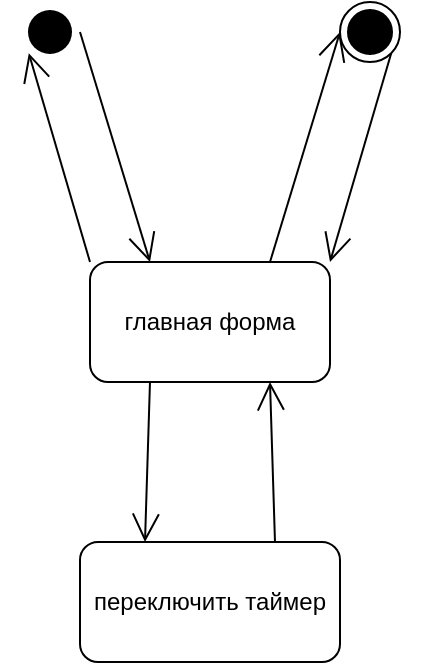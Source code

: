 <mxfile version="12.6.5" type="device"><diagram name="Page-1" id="9f46799a-70d6-7492-0946-bef42562c5a5"><mxGraphModel dx="1086" dy="806" grid="1" gridSize="10" guides="1" tooltips="1" connect="1" arrows="1" fold="1" page="1" pageScale="1" pageWidth="1100" pageHeight="850" background="#ffffff" math="0" shadow="0"><root><mxCell id="0"/><mxCell id="1" parent="0"/><mxCell id="ya00z7Ka3jWB_CDPBx-e-1" value="главная форма" style="rounded=1;whiteSpace=wrap;html=1;" vertex="1" parent="1"><mxGeometry x="490" y="220" width="120" height="60" as="geometry"/></mxCell><mxCell id="ya00z7Ka3jWB_CDPBx-e-2" value="" style="ellipse;html=1;shape=endState;fillColor=#000000;strokeColor=#000000;" vertex="1" parent="1"><mxGeometry x="615" y="90" width="30" height="30" as="geometry"/></mxCell><mxCell id="ya00z7Ka3jWB_CDPBx-e-3" value="" style="ellipse;html=1;shape=endState;fillColor=#000000;strokeColor=none;" vertex="1" parent="1"><mxGeometry x="455" y="90" width="30" height="30" as="geometry"/></mxCell><mxCell id="ya00z7Ka3jWB_CDPBx-e-4" value="переключить таймер" style="rounded=1;whiteSpace=wrap;html=1;strokeColor=#000000;" vertex="1" parent="1"><mxGeometry x="485" y="360" width="130" height="60" as="geometry"/></mxCell><mxCell id="ya00z7Ka3jWB_CDPBx-e-5" value="" style="endArrow=open;endFill=1;endSize=12;html=1;entryX=0.75;entryY=1;entryDx=0;entryDy=0;exitX=0.75;exitY=0;exitDx=0;exitDy=0;" edge="1" parent="1" source="ya00z7Ka3jWB_CDPBx-e-4" target="ya00z7Ka3jWB_CDPBx-e-1"><mxGeometry width="160" relative="1" as="geometry"><mxPoint x="460" y="440" as="sourcePoint"/><mxPoint x="620" y="440" as="targetPoint"/></mxGeometry></mxCell><mxCell id="ya00z7Ka3jWB_CDPBx-e-6" value="" style="endArrow=open;endFill=1;endSize=12;html=1;entryX=0.25;entryY=0;entryDx=0;entryDy=0;exitX=1;exitY=0.5;exitDx=0;exitDy=0;" edge="1" parent="1" source="ya00z7Ka3jWB_CDPBx-e-3" target="ya00z7Ka3jWB_CDPBx-e-1"><mxGeometry width="160" relative="1" as="geometry"><mxPoint x="450" y="480" as="sourcePoint"/><mxPoint x="610" y="480" as="targetPoint"/></mxGeometry></mxCell><mxCell id="ya00z7Ka3jWB_CDPBx-e-7" value="" style="endArrow=open;endFill=1;endSize=12;html=1;entryX=0;entryY=1;entryDx=0;entryDy=0;exitX=0;exitY=0;exitDx=0;exitDy=0;" edge="1" parent="1" source="ya00z7Ka3jWB_CDPBx-e-1" target="ya00z7Ka3jWB_CDPBx-e-3"><mxGeometry width="160" relative="1" as="geometry"><mxPoint x="440" y="520" as="sourcePoint"/><mxPoint x="600" y="520" as="targetPoint"/></mxGeometry></mxCell><mxCell id="ya00z7Ka3jWB_CDPBx-e-8" value="" style="endArrow=open;endFill=1;endSize=12;html=1;entryX=0;entryY=0.5;entryDx=0;entryDy=0;exitX=0.75;exitY=0;exitDx=0;exitDy=0;" edge="1" parent="1" source="ya00z7Ka3jWB_CDPBx-e-1" target="ya00z7Ka3jWB_CDPBx-e-2"><mxGeometry width="160" relative="1" as="geometry"><mxPoint x="430" y="560" as="sourcePoint"/><mxPoint x="590" y="560" as="targetPoint"/></mxGeometry></mxCell><mxCell id="ya00z7Ka3jWB_CDPBx-e-9" value="" style="endArrow=open;endFill=1;endSize=12;html=1;exitX=1;exitY=1;exitDx=0;exitDy=0;entryX=1;entryY=0;entryDx=0;entryDy=0;" edge="1" parent="1" source="ya00z7Ka3jWB_CDPBx-e-2" target="ya00z7Ka3jWB_CDPBx-e-1"><mxGeometry width="160" relative="1" as="geometry"><mxPoint x="420" y="600" as="sourcePoint"/><mxPoint x="580" y="600" as="targetPoint"/></mxGeometry></mxCell><mxCell id="ya00z7Ka3jWB_CDPBx-e-10" value="" style="endArrow=open;endFill=1;endSize=12;html=1;exitX=0.25;exitY=1;exitDx=0;exitDy=0;entryX=0.25;entryY=0;entryDx=0;entryDy=0;" edge="1" parent="1" source="ya00z7Ka3jWB_CDPBx-e-1" target="ya00z7Ka3jWB_CDPBx-e-4"><mxGeometry width="160" relative="1" as="geometry"><mxPoint x="410" y="640" as="sourcePoint"/><mxPoint x="570" y="640" as="targetPoint"/></mxGeometry></mxCell></root></mxGraphModel></diagram></mxfile>
